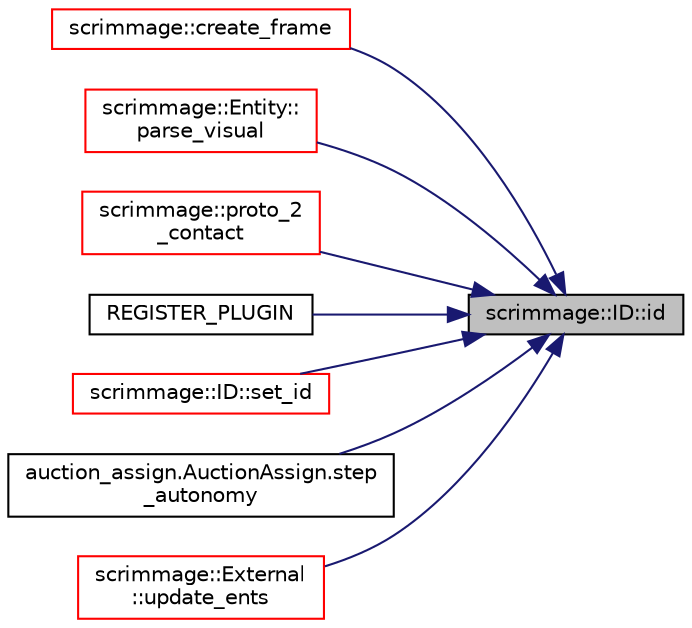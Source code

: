 digraph "scrimmage::ID::id"
{
 // LATEX_PDF_SIZE
  edge [fontname="Helvetica",fontsize="10",labelfontname="Helvetica",labelfontsize="10"];
  node [fontname="Helvetica",fontsize="10",shape=record];
  rankdir="RL";
  Node1 [label="scrimmage::ID::id",height=0.2,width=0.4,color="black", fillcolor="grey75", style="filled", fontcolor="black",tooltip=" "];
  Node1 -> Node2 [dir="back",color="midnightblue",fontsize="10",style="solid",fontname="Helvetica"];
  Node2 [label="scrimmage::create_frame",height=0.2,width=0.4,color="red", fillcolor="white", style="filled",URL="$namespacescrimmage.html#aaedf89789a49f693abcf15eecdafd9e6",tooltip=" "];
  Node1 -> Node13 [dir="back",color="midnightblue",fontsize="10",style="solid",fontname="Helvetica"];
  Node13 [label="scrimmage::Entity::\lparse_visual",height=0.2,width=0.4,color="red", fillcolor="white", style="filled",URL="$classscrimmage_1_1Entity.html#a0f933e41855d10195a40d4300acb119f",tooltip=" "];
  Node1 -> Node15 [dir="back",color="midnightblue",fontsize="10",style="solid",fontname="Helvetica"];
  Node15 [label="scrimmage::proto_2\l_contact",height=0.2,width=0.4,color="red", fillcolor="white", style="filled",URL="$namespacescrimmage.html#ac79561a049fd950662e3eb5b3640dc1f",tooltip=" "];
  Node1 -> Node19 [dir="back",color="midnightblue",fontsize="10",style="solid",fontname="Helvetica"];
  Node19 [label="REGISTER_PLUGIN",height=0.2,width=0.4,color="black", fillcolor="white", style="filled",URL="$FlagCaptureInteraction_8cpp.html#a4a6f2ba87680ef62a40e1ab66af6768f",tooltip=" "];
  Node1 -> Node20 [dir="back",color="midnightblue",fontsize="10",style="solid",fontname="Helvetica"];
  Node20 [label="scrimmage::ID::set_id",height=0.2,width=0.4,color="red", fillcolor="white", style="filled",URL="$classscrimmage_1_1ID.html#a9895adc7050c16c76f2a7064a886c91f",tooltip=" "];
  Node1 -> Node21 [dir="back",color="midnightblue",fontsize="10",style="solid",fontname="Helvetica"];
  Node21 [label="auction_assign.AuctionAssign.step\l_autonomy",height=0.2,width=0.4,color="black", fillcolor="white", style="filled",URL="$classauction__assign_1_1AuctionAssign.html#aefed0483da116cd2d4713500755f6125",tooltip=" "];
  Node1 -> Node22 [dir="back",color="midnightblue",fontsize="10",style="solid",fontname="Helvetica"];
  Node22 [label="scrimmage::External\l::update_ents",height=0.2,width=0.4,color="red", fillcolor="white", style="filled",URL="$classscrimmage_1_1External.html#a79b64afe54b1228eccce20b677c0c3bd",tooltip=" "];
}
